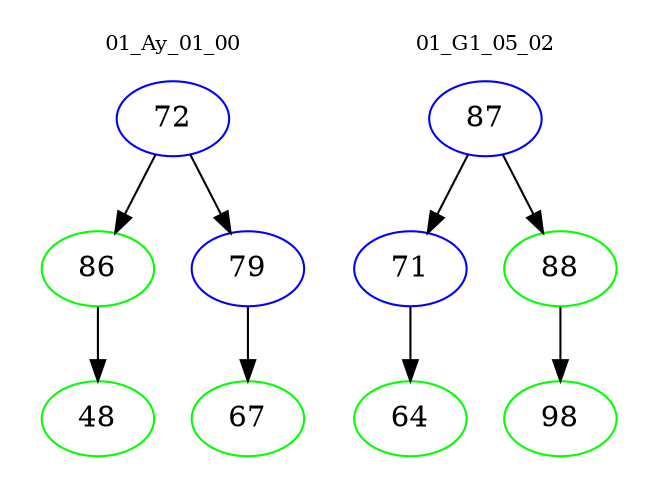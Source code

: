 digraph{
subgraph cluster_0 {
color = white
label = "01_Ay_01_00";
fontsize=10;
T0_72 [label="72", color="blue"]
T0_72 -> T0_86 [color="black"]
T0_86 [label="86", color="green"]
T0_86 -> T0_48 [color="black"]
T0_48 [label="48", color="green"]
T0_72 -> T0_79 [color="black"]
T0_79 [label="79", color="blue"]
T0_79 -> T0_67 [color="black"]
T0_67 [label="67", color="green"]
}
subgraph cluster_1 {
color = white
label = "01_G1_05_02";
fontsize=10;
T1_87 [label="87", color="blue"]
T1_87 -> T1_71 [color="black"]
T1_71 [label="71", color="blue"]
T1_71 -> T1_64 [color="black"]
T1_64 [label="64", color="green"]
T1_87 -> T1_88 [color="black"]
T1_88 [label="88", color="green"]
T1_88 -> T1_98 [color="black"]
T1_98 [label="98", color="green"]
}
}
